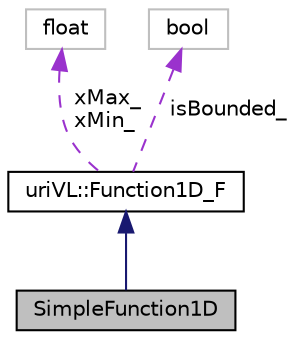 digraph "SimpleFunction1D"
{
  edge [fontname="Helvetica",fontsize="10",labelfontname="Helvetica",labelfontsize="10"];
  node [fontname="Helvetica",fontsize="10",shape=record];
  Node1 [label="SimpleFunction1D",height=0.2,width=0.4,color="black", fillcolor="grey75", style="filled", fontcolor="black"];
  Node2 -> Node1 [dir="back",color="midnightblue",fontsize="10",style="solid",fontname="Helvetica"];
  Node2 [label="uriVL::Function1D_F",height=0.2,width=0.4,color="black", fillcolor="white", style="filled",URL="$classuriVL_1_1Function1D__F.html",tooltip="Pure virtual parent class for all 1-dimensional functions. "];
  Node3 -> Node2 [dir="back",color="darkorchid3",fontsize="10",style="dashed",label=" xMax_\nxMin_" ,fontname="Helvetica"];
  Node3 [label="float",height=0.2,width=0.4,color="grey75", fillcolor="white", style="filled"];
  Node4 -> Node2 [dir="back",color="darkorchid3",fontsize="10",style="dashed",label=" isBounded_" ,fontname="Helvetica"];
  Node4 [label="bool",height=0.2,width=0.4,color="grey75", fillcolor="white", style="filled"];
}
